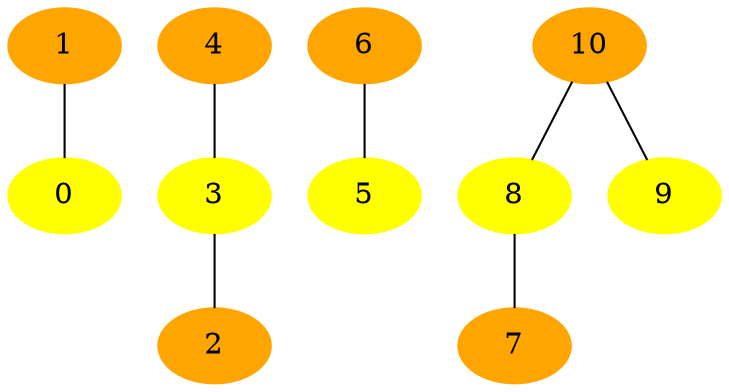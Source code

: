 Graph {
	0 [style="filled"; color="yellow"];
	1 [style="filled"; color="orange"];
	2 [style="filled"; color="orange"];
	3 [style="filled"; color="yellow"];
	4 [style="filled"; color="orange"];
	5 [style="filled"; color="yellow"];
	6 [style="filled"; color="orange"];
	7 [style="filled"; color="orange"];
	8 [style="filled"; color="yellow"];
	9 [style="filled"; color="yellow"];
	10 [style="filled"; color="orange"];
	1 -- 0;
	3 -- 2;
	4 -- 3;
	6 -- 5;
	8 -- 7;
	10 -- 8;
	10 -- 9;
}
